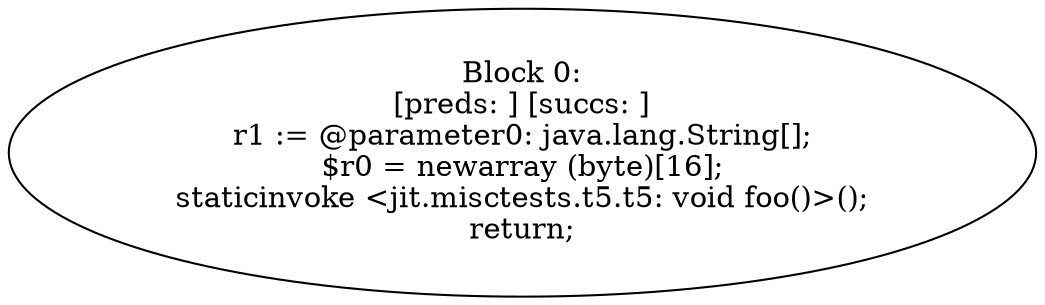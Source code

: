 digraph "unitGraph" {
    "Block 0:
[preds: ] [succs: ]
r1 := @parameter0: java.lang.String[];
$r0 = newarray (byte)[16];
staticinvoke <jit.misctests.t5.t5: void foo()>();
return;
"
}
